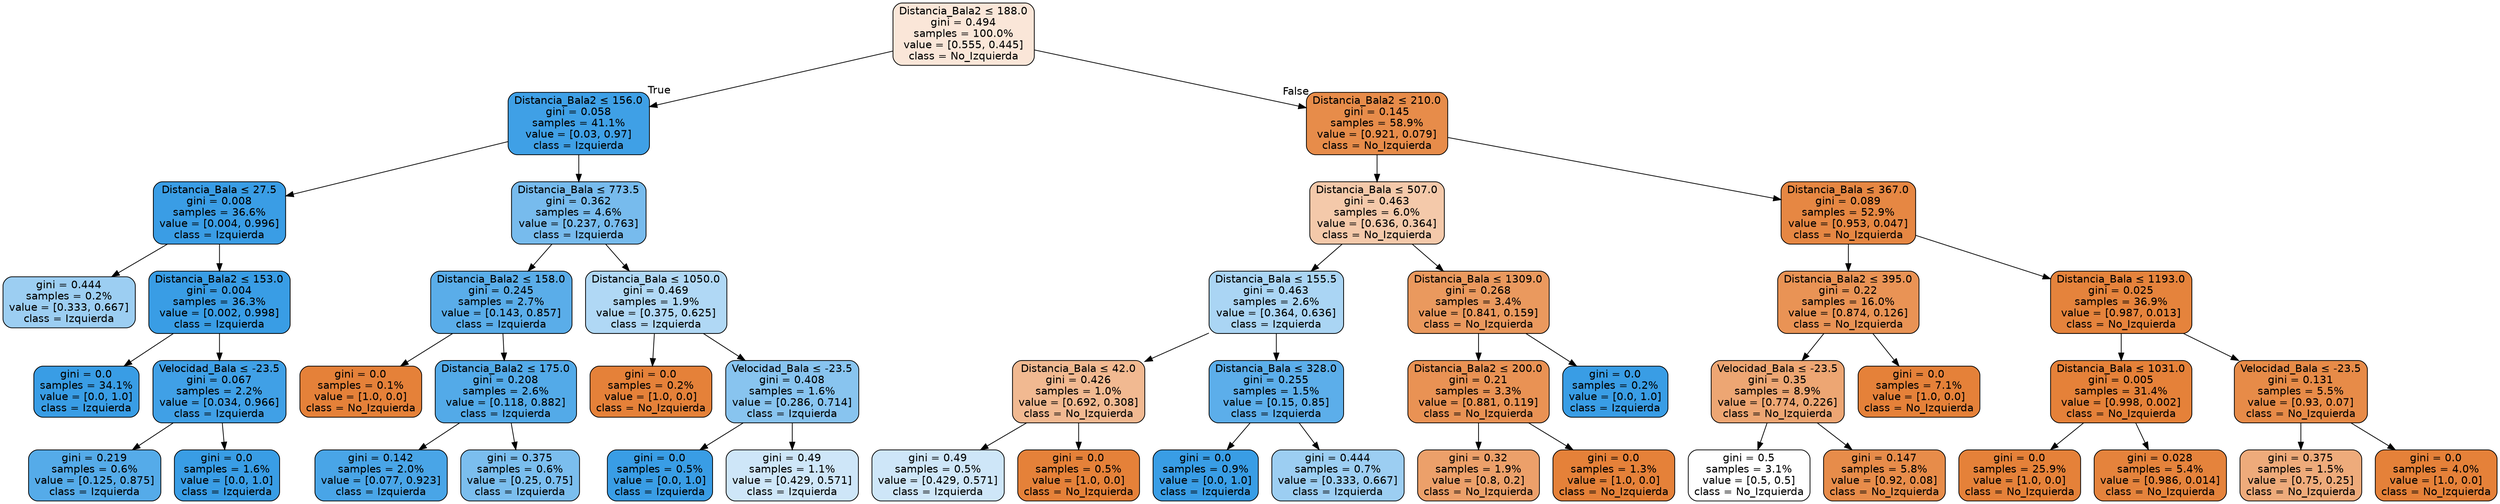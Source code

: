 digraph Tree {
node [shape=box, style="filled, rounded", color="black", fontname="helvetica"] ;
edge [fontname="helvetica"] ;
0 [label=<Distancia_Bala2 &le; 188.0<br/>gini = 0.494<br/>samples = 100.0%<br/>value = [0.555, 0.445]<br/>class = No_Izquierda>, fillcolor="#fae6d8"] ;
1 [label=<Distancia_Bala2 &le; 156.0<br/>gini = 0.058<br/>samples = 41.1%<br/>value = [0.03, 0.97]<br/>class = Izquierda>, fillcolor="#3fa0e6"] ;
0 -> 1 [labeldistance=2.5, labelangle=45, headlabel="True"] ;
2 [label=<Distancia_Bala &le; 27.5<br/>gini = 0.008<br/>samples = 36.6%<br/>value = [0.004, 0.996]<br/>class = Izquierda>, fillcolor="#3a9de5"] ;
1 -> 2 ;
3 [label=<gini = 0.444<br/>samples = 0.2%<br/>value = [0.333, 0.667]<br/>class = Izquierda>, fillcolor="#9ccef2"] ;
2 -> 3 ;
4 [label=<Distancia_Bala2 &le; 153.0<br/>gini = 0.004<br/>samples = 36.3%<br/>value = [0.002, 0.998]<br/>class = Izquierda>, fillcolor="#399de5"] ;
2 -> 4 ;
5 [label=<gini = 0.0<br/>samples = 34.1%<br/>value = [0.0, 1.0]<br/>class = Izquierda>, fillcolor="#399de5"] ;
4 -> 5 ;
6 [label=<Velocidad_Bala &le; -23.5<br/>gini = 0.067<br/>samples = 2.2%<br/>value = [0.034, 0.966]<br/>class = Izquierda>, fillcolor="#40a0e6"] ;
4 -> 6 ;
7 [label=<gini = 0.219<br/>samples = 0.6%<br/>value = [0.125, 0.875]<br/>class = Izquierda>, fillcolor="#55abe9"] ;
6 -> 7 ;
8 [label=<gini = 0.0<br/>samples = 1.6%<br/>value = [0.0, 1.0]<br/>class = Izquierda>, fillcolor="#399de5"] ;
6 -> 8 ;
9 [label=<Distancia_Bala &le; 773.5<br/>gini = 0.362<br/>samples = 4.6%<br/>value = [0.237, 0.763]<br/>class = Izquierda>, fillcolor="#77bbed"] ;
1 -> 9 ;
10 [label=<Distancia_Bala2 &le; 158.0<br/>gini = 0.245<br/>samples = 2.7%<br/>value = [0.143, 0.857]<br/>class = Izquierda>, fillcolor="#5aade9"] ;
9 -> 10 ;
11 [label=<gini = 0.0<br/>samples = 0.1%<br/>value = [1.0, 0.0]<br/>class = No_Izquierda>, fillcolor="#e58139"] ;
10 -> 11 ;
12 [label=<Distancia_Bala2 &le; 175.0<br/>gini = 0.208<br/>samples = 2.6%<br/>value = [0.118, 0.882]<br/>class = Izquierda>, fillcolor="#53aae8"] ;
10 -> 12 ;
13 [label=<gini = 0.142<br/>samples = 2.0%<br/>value = [0.077, 0.923]<br/>class = Izquierda>, fillcolor="#49a5e7"] ;
12 -> 13 ;
14 [label=<gini = 0.375<br/>samples = 0.6%<br/>value = [0.25, 0.75]<br/>class = Izquierda>, fillcolor="#7bbeee"] ;
12 -> 14 ;
15 [label=<Distancia_Bala &le; 1050.0<br/>gini = 0.469<br/>samples = 1.9%<br/>value = [0.375, 0.625]<br/>class = Izquierda>, fillcolor="#b0d8f5"] ;
9 -> 15 ;
16 [label=<gini = 0.0<br/>samples = 0.2%<br/>value = [1.0, 0.0]<br/>class = No_Izquierda>, fillcolor="#e58139"] ;
15 -> 16 ;
17 [label=<Velocidad_Bala &le; -23.5<br/>gini = 0.408<br/>samples = 1.6%<br/>value = [0.286, 0.714]<br/>class = Izquierda>, fillcolor="#88c4ef"] ;
15 -> 17 ;
18 [label=<gini = 0.0<br/>samples = 0.5%<br/>value = [0.0, 1.0]<br/>class = Izquierda>, fillcolor="#399de5"] ;
17 -> 18 ;
19 [label=<gini = 0.49<br/>samples = 1.1%<br/>value = [0.429, 0.571]<br/>class = Izquierda>, fillcolor="#cee6f8"] ;
17 -> 19 ;
20 [label=<Distancia_Bala2 &le; 210.0<br/>gini = 0.145<br/>samples = 58.9%<br/>value = [0.921, 0.079]<br/>class = No_Izquierda>, fillcolor="#e78c4a"] ;
0 -> 20 [labeldistance=2.5, labelangle=-45, headlabel="False"] ;
21 [label=<Distancia_Bala &le; 507.0<br/>gini = 0.463<br/>samples = 6.0%<br/>value = [0.636, 0.364]<br/>class = No_Izquierda>, fillcolor="#f4c9aa"] ;
20 -> 21 ;
22 [label=<Distancia_Bala &le; 155.5<br/>gini = 0.463<br/>samples = 2.6%<br/>value = [0.364, 0.636]<br/>class = Izquierda>, fillcolor="#aad5f4"] ;
21 -> 22 ;
23 [label=<Distancia_Bala &le; 42.0<br/>gini = 0.426<br/>samples = 1.0%<br/>value = [0.692, 0.308]<br/>class = No_Izquierda>, fillcolor="#f1b991"] ;
22 -> 23 ;
24 [label=<gini = 0.49<br/>samples = 0.5%<br/>value = [0.429, 0.571]<br/>class = Izquierda>, fillcolor="#cee6f8"] ;
23 -> 24 ;
25 [label=<gini = 0.0<br/>samples = 0.5%<br/>value = [1.0, 0.0]<br/>class = No_Izquierda>, fillcolor="#e58139"] ;
23 -> 25 ;
26 [label=<Distancia_Bala &le; 328.0<br/>gini = 0.255<br/>samples = 1.5%<br/>value = [0.15, 0.85]<br/>class = Izquierda>, fillcolor="#5caeea"] ;
22 -> 26 ;
27 [label=<gini = 0.0<br/>samples = 0.9%<br/>value = [0.0, 1.0]<br/>class = Izquierda>, fillcolor="#399de5"] ;
26 -> 27 ;
28 [label=<gini = 0.444<br/>samples = 0.7%<br/>value = [0.333, 0.667]<br/>class = Izquierda>, fillcolor="#9ccef2"] ;
26 -> 28 ;
29 [label=<Distancia_Bala &le; 1309.0<br/>gini = 0.268<br/>samples = 3.4%<br/>value = [0.841, 0.159]<br/>class = No_Izquierda>, fillcolor="#ea995e"] ;
21 -> 29 ;
30 [label=<Distancia_Bala2 &le; 200.0<br/>gini = 0.21<br/>samples = 3.3%<br/>value = [0.881, 0.119]<br/>class = No_Izquierda>, fillcolor="#e99254"] ;
29 -> 30 ;
31 [label=<gini = 0.32<br/>samples = 1.9%<br/>value = [0.8, 0.2]<br/>class = No_Izquierda>, fillcolor="#eca06a"] ;
30 -> 31 ;
32 [label=<gini = 0.0<br/>samples = 1.3%<br/>value = [1.0, 0.0]<br/>class = No_Izquierda>, fillcolor="#e58139"] ;
30 -> 32 ;
33 [label=<gini = 0.0<br/>samples = 0.2%<br/>value = [0.0, 1.0]<br/>class = Izquierda>, fillcolor="#399de5"] ;
29 -> 33 ;
34 [label=<Distancia_Bala &le; 367.0<br/>gini = 0.089<br/>samples = 52.9%<br/>value = [0.953, 0.047]<br/>class = No_Izquierda>, fillcolor="#e68743"] ;
20 -> 34 ;
35 [label=<Distancia_Bala2 &le; 395.0<br/>gini = 0.22<br/>samples = 16.0%<br/>value = [0.874, 0.126]<br/>class = No_Izquierda>, fillcolor="#e99355"] ;
34 -> 35 ;
36 [label=<Velocidad_Bala &le; -23.5<br/>gini = 0.35<br/>samples = 8.9%<br/>value = [0.774, 0.226]<br/>class = No_Izquierda>, fillcolor="#eda673"] ;
35 -> 36 ;
37 [label=<gini = 0.5<br/>samples = 3.1%<br/>value = [0.5, 0.5]<br/>class = No_Izquierda>, fillcolor="#ffffff"] ;
36 -> 37 ;
38 [label=<gini = 0.147<br/>samples = 5.8%<br/>value = [0.92, 0.08]<br/>class = No_Izquierda>, fillcolor="#e78c4a"] ;
36 -> 38 ;
39 [label=<gini = 0.0<br/>samples = 7.1%<br/>value = [1.0, 0.0]<br/>class = No_Izquierda>, fillcolor="#e58139"] ;
35 -> 39 ;
40 [label=<Distancia_Bala &le; 1193.0<br/>gini = 0.025<br/>samples = 36.9%<br/>value = [0.987, 0.013]<br/>class = No_Izquierda>, fillcolor="#e5833c"] ;
34 -> 40 ;
41 [label=<Distancia_Bala &le; 1031.0<br/>gini = 0.005<br/>samples = 31.4%<br/>value = [0.998, 0.002]<br/>class = No_Izquierda>, fillcolor="#e58139"] ;
40 -> 41 ;
42 [label=<gini = 0.0<br/>samples = 25.9%<br/>value = [1.0, 0.0]<br/>class = No_Izquierda>, fillcolor="#e58139"] ;
41 -> 42 ;
43 [label=<gini = 0.028<br/>samples = 5.4%<br/>value = [0.986, 0.014]<br/>class = No_Izquierda>, fillcolor="#e5833c"] ;
41 -> 43 ;
44 [label=<Velocidad_Bala &le; -23.5<br/>gini = 0.131<br/>samples = 5.5%<br/>value = [0.93, 0.07]<br/>class = No_Izquierda>, fillcolor="#e78b48"] ;
40 -> 44 ;
45 [label=<gini = 0.375<br/>samples = 1.5%<br/>value = [0.75, 0.25]<br/>class = No_Izquierda>, fillcolor="#eeab7b"] ;
44 -> 45 ;
46 [label=<gini = 0.0<br/>samples = 4.0%<br/>value = [1.0, 0.0]<br/>class = No_Izquierda>, fillcolor="#e58139"] ;
44 -> 46 ;
}